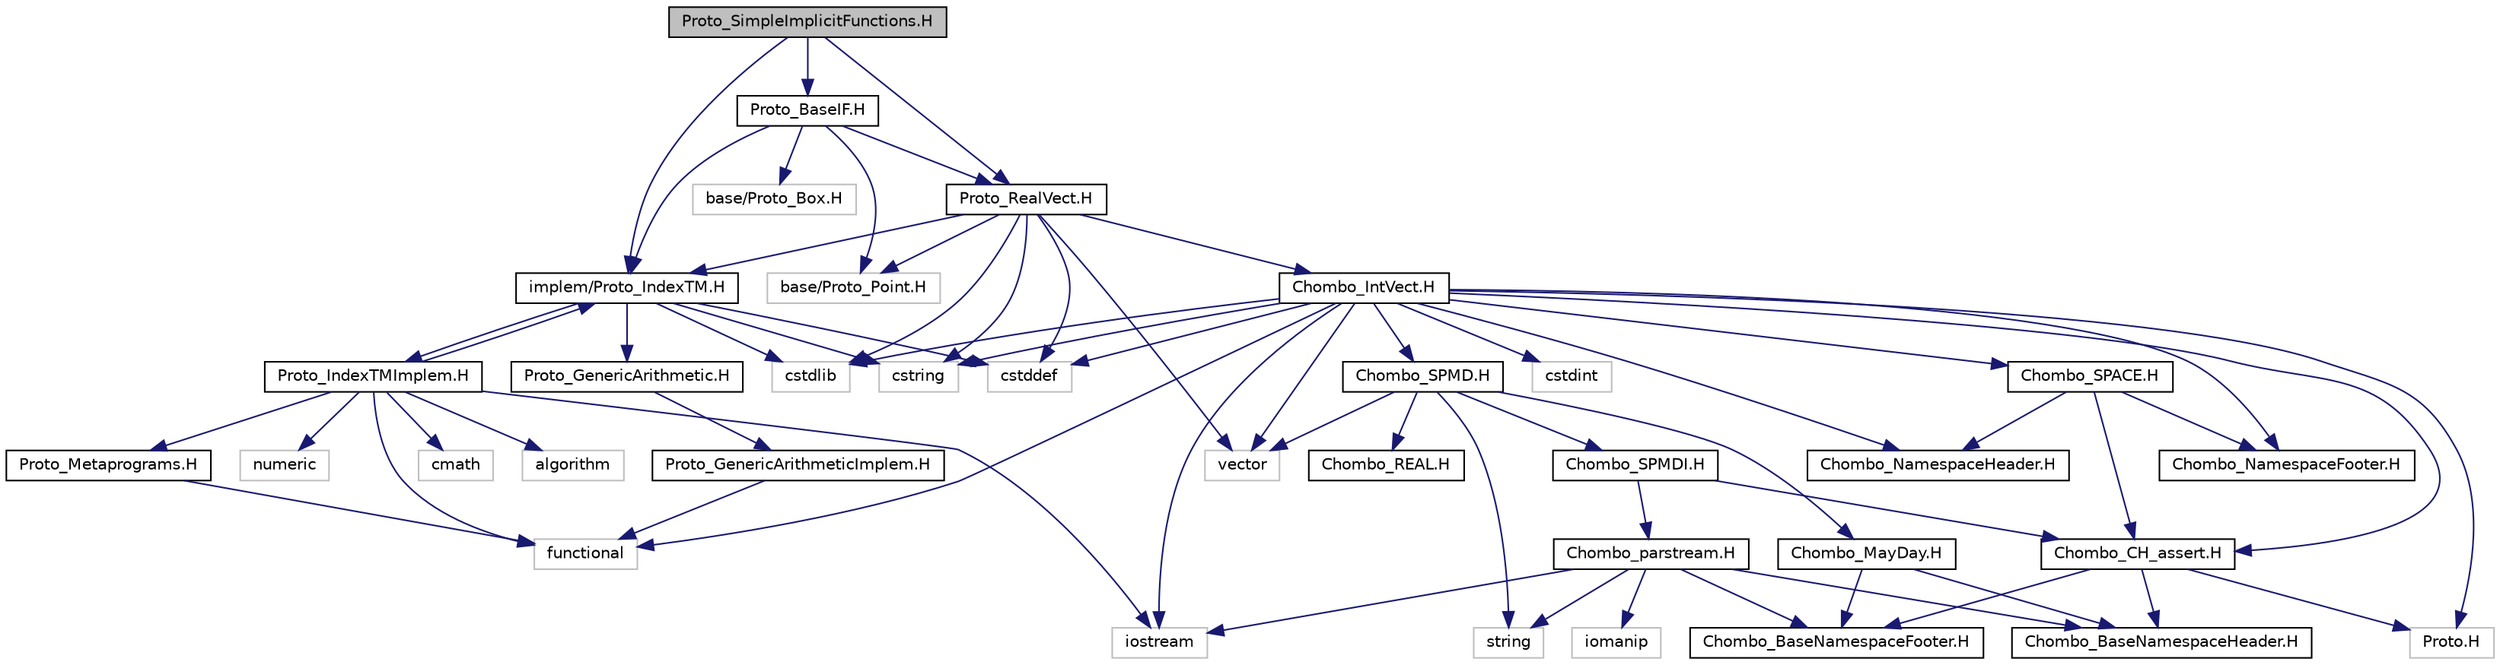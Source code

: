 digraph "Proto_SimpleImplicitFunctions.H"
{
  edge [fontname="Helvetica",fontsize="10",labelfontname="Helvetica",labelfontsize="10"];
  node [fontname="Helvetica",fontsize="10",shape=record];
  Node0 [label="Proto_SimpleImplicitFunctions.H",height=0.2,width=0.4,color="black", fillcolor="grey75", style="filled", fontcolor="black"];
  Node0 -> Node1 [color="midnightblue",fontsize="10",style="solid",fontname="Helvetica"];
  Node1 [label="Proto_RealVect.H",height=0.2,width=0.4,color="black", fillcolor="white", style="filled",URL="$Proto__RealVect_8H.html"];
  Node1 -> Node2 [color="midnightblue",fontsize="10",style="solid",fontname="Helvetica"];
  Node2 [label="cstddef",height=0.2,width=0.4,color="grey75", fillcolor="white", style="filled"];
  Node1 -> Node3 [color="midnightblue",fontsize="10",style="solid",fontname="Helvetica"];
  Node3 [label="cstdlib",height=0.2,width=0.4,color="grey75", fillcolor="white", style="filled"];
  Node1 -> Node4 [color="midnightblue",fontsize="10",style="solid",fontname="Helvetica"];
  Node4 [label="cstring",height=0.2,width=0.4,color="grey75", fillcolor="white", style="filled"];
  Node1 -> Node5 [color="midnightblue",fontsize="10",style="solid",fontname="Helvetica"];
  Node5 [label="vector",height=0.2,width=0.4,color="grey75", fillcolor="white", style="filled"];
  Node1 -> Node6 [color="midnightblue",fontsize="10",style="solid",fontname="Helvetica"];
  Node6 [label="base/Proto_Point.H",height=0.2,width=0.4,color="grey75", fillcolor="white", style="filled"];
  Node1 -> Node7 [color="midnightblue",fontsize="10",style="solid",fontname="Helvetica"];
  Node7 [label="Chombo_IntVect.H",height=0.2,width=0.4,color="black", fillcolor="white", style="filled",URL="$Chombo__IntVect_8H.html"];
  Node7 -> Node2 [color="midnightblue",fontsize="10",style="solid",fontname="Helvetica"];
  Node7 -> Node3 [color="midnightblue",fontsize="10",style="solid",fontname="Helvetica"];
  Node7 -> Node4 [color="midnightblue",fontsize="10",style="solid",fontname="Helvetica"];
  Node7 -> Node8 [color="midnightblue",fontsize="10",style="solid",fontname="Helvetica"];
  Node8 [label="iostream",height=0.2,width=0.4,color="grey75", fillcolor="white", style="filled"];
  Node7 -> Node5 [color="midnightblue",fontsize="10",style="solid",fontname="Helvetica"];
  Node7 -> Node9 [color="midnightblue",fontsize="10",style="solid",fontname="Helvetica"];
  Node9 [label="Chombo_SPACE.H",height=0.2,width=0.4,color="black", fillcolor="white", style="filled",URL="$Chombo__SPACE_8H.html"];
  Node9 -> Node10 [color="midnightblue",fontsize="10",style="solid",fontname="Helvetica"];
  Node10 [label="Chombo_CH_assert.H",height=0.2,width=0.4,color="black", fillcolor="white", style="filled",URL="$Chombo__CH__assert_8H.html"];
  Node10 -> Node11 [color="midnightblue",fontsize="10",style="solid",fontname="Helvetica"];
  Node11 [label="Proto.H",height=0.2,width=0.4,color="grey75", fillcolor="white", style="filled"];
  Node10 -> Node12 [color="midnightblue",fontsize="10",style="solid",fontname="Helvetica"];
  Node12 [label="Chombo_BaseNamespaceHeader.H",height=0.2,width=0.4,color="black", fillcolor="white", style="filled",URL="$Chombo__BaseNamespaceHeader_8H.html"];
  Node10 -> Node13 [color="midnightblue",fontsize="10",style="solid",fontname="Helvetica"];
  Node13 [label="Chombo_BaseNamespaceFooter.H",height=0.2,width=0.4,color="black", fillcolor="white", style="filled",URL="$Chombo__BaseNamespaceFooter_8H.html"];
  Node9 -> Node14 [color="midnightblue",fontsize="10",style="solid",fontname="Helvetica"];
  Node14 [label="Chombo_NamespaceHeader.H",height=0.2,width=0.4,color="black", fillcolor="white", style="filled",URL="$Chombo__NamespaceHeader_8H.html"];
  Node9 -> Node15 [color="midnightblue",fontsize="10",style="solid",fontname="Helvetica"];
  Node15 [label="Chombo_NamespaceFooter.H",height=0.2,width=0.4,color="black", fillcolor="white", style="filled",URL="$Chombo__NamespaceFooter_8H.html"];
  Node7 -> Node16 [color="midnightblue",fontsize="10",style="solid",fontname="Helvetica"];
  Node16 [label="Chombo_SPMD.H",height=0.2,width=0.4,color="black", fillcolor="white", style="filled",URL="$Chombo__SPMD_8H.html"];
  Node16 -> Node17 [color="midnightblue",fontsize="10",style="solid",fontname="Helvetica"];
  Node17 [label="string",height=0.2,width=0.4,color="grey75", fillcolor="white", style="filled"];
  Node16 -> Node18 [color="midnightblue",fontsize="10",style="solid",fontname="Helvetica"];
  Node18 [label="Chombo_REAL.H",height=0.2,width=0.4,color="black", fillcolor="white", style="filled",URL="$Chombo__REAL_8H.html"];
  Node16 -> Node5 [color="midnightblue",fontsize="10",style="solid",fontname="Helvetica"];
  Node16 -> Node19 [color="midnightblue",fontsize="10",style="solid",fontname="Helvetica"];
  Node19 [label="Chombo_MayDay.H",height=0.2,width=0.4,color="black", fillcolor="white", style="filled",URL="$Chombo__MayDay_8H.html"];
  Node19 -> Node12 [color="midnightblue",fontsize="10",style="solid",fontname="Helvetica"];
  Node19 -> Node13 [color="midnightblue",fontsize="10",style="solid",fontname="Helvetica"];
  Node16 -> Node20 [color="midnightblue",fontsize="10",style="solid",fontname="Helvetica"];
  Node20 [label="Chombo_SPMDI.H",height=0.2,width=0.4,color="black", fillcolor="white", style="filled",URL="$Chombo__SPMDI_8H.html"];
  Node20 -> Node21 [color="midnightblue",fontsize="10",style="solid",fontname="Helvetica"];
  Node21 [label="Chombo_parstream.H",height=0.2,width=0.4,color="black", fillcolor="white", style="filled",URL="$Chombo__parstream_8H.html"];
  Node21 -> Node8 [color="midnightblue",fontsize="10",style="solid",fontname="Helvetica"];
  Node21 -> Node22 [color="midnightblue",fontsize="10",style="solid",fontname="Helvetica"];
  Node22 [label="iomanip",height=0.2,width=0.4,color="grey75", fillcolor="white", style="filled"];
  Node21 -> Node17 [color="midnightblue",fontsize="10",style="solid",fontname="Helvetica"];
  Node21 -> Node12 [color="midnightblue",fontsize="10",style="solid",fontname="Helvetica"];
  Node21 -> Node13 [color="midnightblue",fontsize="10",style="solid",fontname="Helvetica"];
  Node20 -> Node10 [color="midnightblue",fontsize="10",style="solid",fontname="Helvetica"];
  Node7 -> Node10 [color="midnightblue",fontsize="10",style="solid",fontname="Helvetica"];
  Node7 -> Node23 [color="midnightblue",fontsize="10",style="solid",fontname="Helvetica"];
  Node23 [label="cstdint",height=0.2,width=0.4,color="grey75", fillcolor="white", style="filled"];
  Node7 -> Node24 [color="midnightblue",fontsize="10",style="solid",fontname="Helvetica"];
  Node24 [label="functional",height=0.2,width=0.4,color="grey75", fillcolor="white", style="filled"];
  Node7 -> Node11 [color="midnightblue",fontsize="10",style="solid",fontname="Helvetica"];
  Node7 -> Node14 [color="midnightblue",fontsize="10",style="solid",fontname="Helvetica"];
  Node7 -> Node15 [color="midnightblue",fontsize="10",style="solid",fontname="Helvetica"];
  Node1 -> Node25 [color="midnightblue",fontsize="10",style="solid",fontname="Helvetica"];
  Node25 [label="implem/Proto_IndexTM.H",height=0.2,width=0.4,color="black", fillcolor="white", style="filled",URL="$Proto__IndexTM_8H.html"];
  Node25 -> Node2 [color="midnightblue",fontsize="10",style="solid",fontname="Helvetica"];
  Node25 -> Node3 [color="midnightblue",fontsize="10",style="solid",fontname="Helvetica"];
  Node25 -> Node4 [color="midnightblue",fontsize="10",style="solid",fontname="Helvetica"];
  Node25 -> Node26 [color="midnightblue",fontsize="10",style="solid",fontname="Helvetica"];
  Node26 [label="Proto_GenericArithmetic.H",height=0.2,width=0.4,color="black", fillcolor="white", style="filled",URL="$Proto__GenericArithmetic_8H.html"];
  Node26 -> Node27 [color="midnightblue",fontsize="10",style="solid",fontname="Helvetica"];
  Node27 [label="Proto_GenericArithmeticImplem.H",height=0.2,width=0.4,color="black", fillcolor="white", style="filled",URL="$Proto__GenericArithmeticImplem_8H.html"];
  Node27 -> Node24 [color="midnightblue",fontsize="10",style="solid",fontname="Helvetica"];
  Node25 -> Node28 [color="midnightblue",fontsize="10",style="solid",fontname="Helvetica"];
  Node28 [label="Proto_IndexTMImplem.H",height=0.2,width=0.4,color="black", fillcolor="white", style="filled",URL="$Proto__IndexTMImplem_8H.html"];
  Node28 -> Node25 [color="midnightblue",fontsize="10",style="solid",fontname="Helvetica"];
  Node28 -> Node29 [color="midnightblue",fontsize="10",style="solid",fontname="Helvetica"];
  Node29 [label="cmath",height=0.2,width=0.4,color="grey75", fillcolor="white", style="filled"];
  Node28 -> Node30 [color="midnightblue",fontsize="10",style="solid",fontname="Helvetica"];
  Node30 [label="algorithm",height=0.2,width=0.4,color="grey75", fillcolor="white", style="filled"];
  Node28 -> Node24 [color="midnightblue",fontsize="10",style="solid",fontname="Helvetica"];
  Node28 -> Node31 [color="midnightblue",fontsize="10",style="solid",fontname="Helvetica"];
  Node31 [label="numeric",height=0.2,width=0.4,color="grey75", fillcolor="white", style="filled"];
  Node28 -> Node8 [color="midnightblue",fontsize="10",style="solid",fontname="Helvetica"];
  Node28 -> Node32 [color="midnightblue",fontsize="10",style="solid",fontname="Helvetica"];
  Node32 [label="Proto_Metaprograms.H",height=0.2,width=0.4,color="black", fillcolor="white", style="filled",URL="$Proto__Metaprograms_8H.html"];
  Node32 -> Node24 [color="midnightblue",fontsize="10",style="solid",fontname="Helvetica"];
  Node0 -> Node25 [color="midnightblue",fontsize="10",style="solid",fontname="Helvetica"];
  Node0 -> Node33 [color="midnightblue",fontsize="10",style="solid",fontname="Helvetica"];
  Node33 [label="Proto_BaseIF.H",height=0.2,width=0.4,color="black", fillcolor="white", style="filled",URL="$Proto__BaseIF_8H.html"];
  Node33 -> Node1 [color="midnightblue",fontsize="10",style="solid",fontname="Helvetica"];
  Node33 -> Node25 [color="midnightblue",fontsize="10",style="solid",fontname="Helvetica"];
  Node33 -> Node6 [color="midnightblue",fontsize="10",style="solid",fontname="Helvetica"];
  Node33 -> Node34 [color="midnightblue",fontsize="10",style="solid",fontname="Helvetica"];
  Node34 [label="base/Proto_Box.H",height=0.2,width=0.4,color="grey75", fillcolor="white", style="filled"];
}
